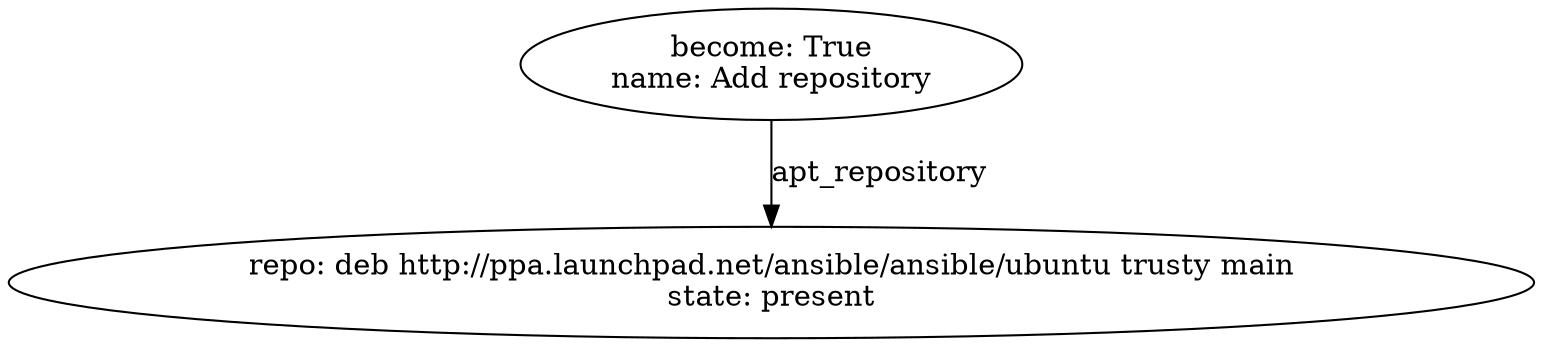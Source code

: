 digraph graphname {
2264 [label="repo: deb http://ppa.launchpad.net/ansible/ansible/ubuntu trusty main\nstate: present\n"];
2263 [label="become: True\nname: Add repository\n"];
2263 -> 2264 [label="apt_repository"];
}
